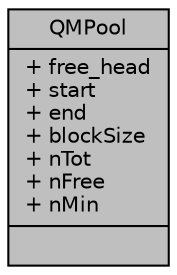 digraph "QMPool"
{
 // LATEX_PDF_SIZE
  edge [fontname="Helvetica",fontsize="10",labelfontname="Helvetica",labelfontsize="10"];
  node [fontname="Helvetica",fontsize="10",shape=record];
  Node1 [label="{QMPool\n|+ free_head\l+ start\l+ end\l+ blockSize\l+ nTot\l+ nFree\l+ nMin\l|}",height=0.2,width=0.4,color="black", fillcolor="grey75", style="filled", fontcolor="black",tooltip="Native QF Memory Pool."];
}
